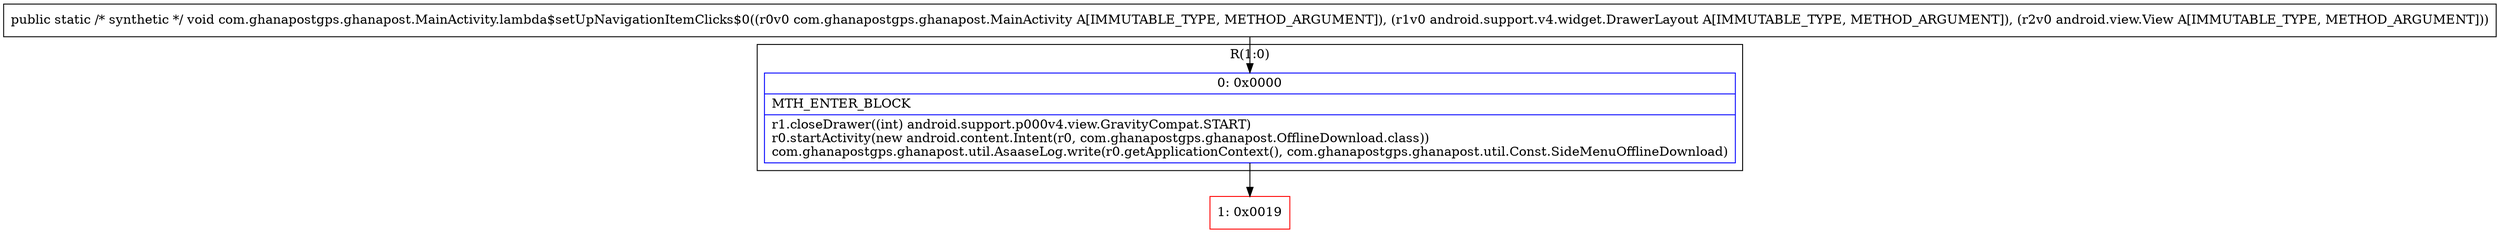digraph "CFG forcom.ghanapostgps.ghanapost.MainActivity.lambda$setUpNavigationItemClicks$0(Lcom\/ghanapostgps\/ghanapost\/MainActivity;Landroid\/support\/v4\/widget\/DrawerLayout;Landroid\/view\/View;)V" {
subgraph cluster_Region_571695222 {
label = "R(1:0)";
node [shape=record,color=blue];
Node_0 [shape=record,label="{0\:\ 0x0000|MTH_ENTER_BLOCK\l|r1.closeDrawer((int) android.support.p000v4.view.GravityCompat.START)\lr0.startActivity(new android.content.Intent(r0, com.ghanapostgps.ghanapost.OfflineDownload.class))\lcom.ghanapostgps.ghanapost.util.AsaaseLog.write(r0.getApplicationContext(), com.ghanapostgps.ghanapost.util.Const.SideMenuOfflineDownload)\l}"];
}
Node_1 [shape=record,color=red,label="{1\:\ 0x0019}"];
MethodNode[shape=record,label="{public static \/* synthetic *\/ void com.ghanapostgps.ghanapost.MainActivity.lambda$setUpNavigationItemClicks$0((r0v0 com.ghanapostgps.ghanapost.MainActivity A[IMMUTABLE_TYPE, METHOD_ARGUMENT]), (r1v0 android.support.v4.widget.DrawerLayout A[IMMUTABLE_TYPE, METHOD_ARGUMENT]), (r2v0 android.view.View A[IMMUTABLE_TYPE, METHOD_ARGUMENT])) }"];
MethodNode -> Node_0;
Node_0 -> Node_1;
}

